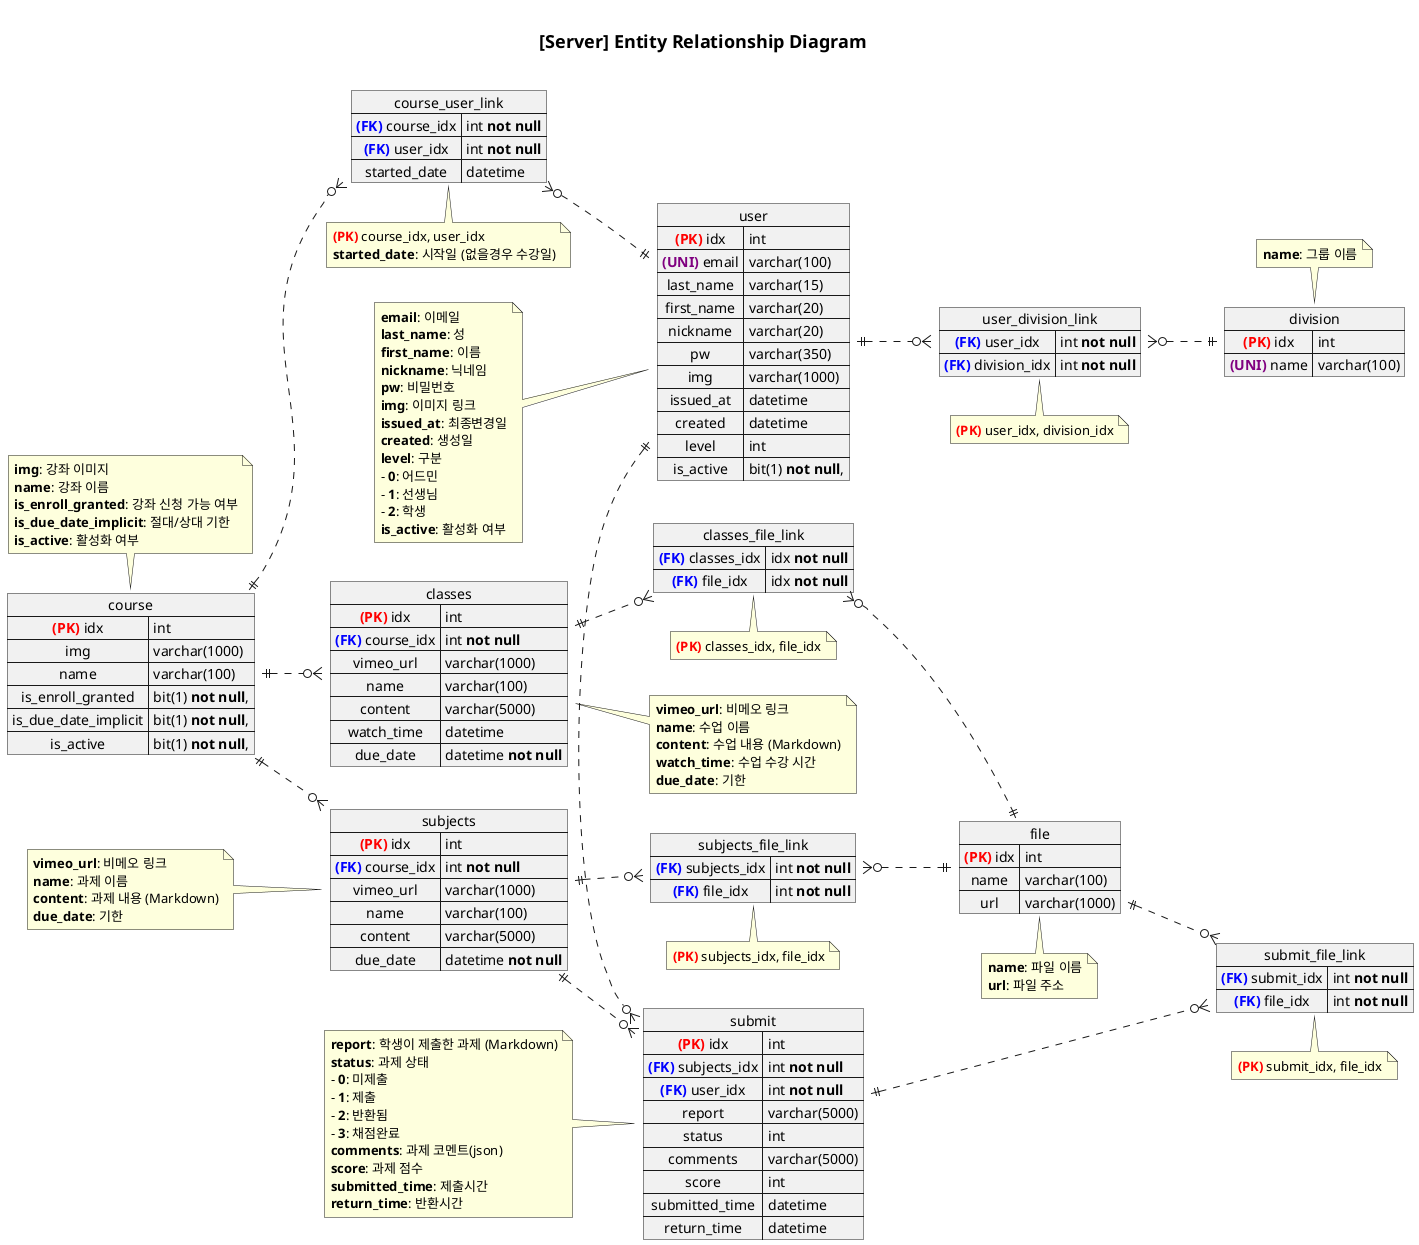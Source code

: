 @startuml erd

left to right direction

title

=[Server] Entity Relationship Diagram

end title

map course {
    <color:red>**(PK)**</color> idx => int
    img => varchar(1000)
    name => varchar(100)
    is_enroll_granted => bit(1) **not null**,
    is_due_date_implicit => bit(1) **not null**,
    is_active => bit(1) **not null**,
}
note top: **img**: 강좌 이미지\n**name**: 강좌 이름\n**is_enroll_granted**: 강좌 신청 가능 여부\n**is_due_date_implicit**: 절대/상대 기한\n**is_active**: 활성화 여부

map classes {
  <color:red>**(PK)**</color> idx => int
  <color:blue>**(FK)**</color> course_idx => int **not null**
  vimeo_url => varchar(1000)
  name => varchar(100)
  content => varchar(5000)
  watch_time => datetime
  due_date => datetime **not null**
}
note right: **vimeo_url**: 비메오 링크\n**name**: 수업 이름\n**content**: 수업 내용 (Markdown)\n**watch_time**: 수업 수강 시간\n**due_date**: 기한

map subjects {
  <color:red>**(PK)**</color> idx => int
  <color:blue>**(FK)**</color> course_idx => int **not null**
  vimeo_url => varchar(1000)
  name => varchar(100)
  content => varchar(5000)  
  due_date => datetime **not null**
}
note left: **vimeo_url**: 비메오 링크\n**name**: 과제 이름\n**content**: 과제 내용 (Markdown)\n**due_date**: 기한

map submit {
  <color:red>**(PK)**</color> idx => int
  <color:blue>**(FK)**</color> subjects_idx => int **not null**
  <color:blue>**(FK)**</color> user_idx => int **not null**

  report => varchar(5000)
  status => int
  comments => varchar(5000)
  score => int
  submitted_time => datetime
  return_time => datetime
}
note left: **report**: 학생이 제출한 과제 (Markdown)\n**status**: 과제 상태\n- **0**: 미제출\n- **1**: 제출\n- **2**: 반환됨\n- **3**: 채점완료\n**comments**: 과제 코멘트(json)\n**score**: 과제 점수\n**submitted_time**: 제출시간\n**return_time**: 반환시간


map file {
  <color:red>**(PK)**</color> idx => int
  name => varchar(100)
  url => varchar(1000)
}
note bottom: **name**: 파일 이름\n**url**: 파일 주소


map user {
  <color:red>**(PK)**</color> idx => int
  <color:purple>**(UNI)**</color> email => varchar(100)
  last_name => varchar(15)
  first_name => varchar(20)
  nickname => varchar(20)
  pw => varchar(350)
  img => varchar(1000)
  issued_at => datetime
  created => datetime
  level => int
  is_active => bit(1) **not null**,
}
note left: **email**: 이메일\n**last_name**: 성\n**first_name**: 이름\n**nickname**: 닉네임\n**pw**: 비밀번호\n**img**: 이미지 링크\n**issued_at**: 최종변경일\n**created**: 생성일\n**level**: 구분\n- **0**: 어드민\n- **1**: 선생님\n- **2**: 학생\n**is_active**: 활성화 여부



map division {
  <color:red>**(PK)**</color> idx => int
  <color:purple>**(UNI)**</color> name => varchar(100)
}
note top: **name**: 그룹 이름

map classes_file_link {
  <color:blue>**(FK)**</color> classes_idx => idx **not null**
  <color:blue>**(FK)**</color> file_idx => idx **not null**
}
note bottom: <color:red>**(PK)**</color> classes_idx, file_idx

map subjects_file_link {
  <color:blue>**(FK)**</color> subjects_idx => int **not null**
  <color:blue>**(FK)**</color> file_idx => int **not null**
}
note bottom: <color:red>**(PK)**</color> subjects_idx, file_idx

map submit_file_link {
  <color:blue>**(FK)**</color> submit_idx => int **not null**
  <color:blue>**(FK)**</color> file_idx => int **not null**
}
note bottom: <color:red>**(PK)**</color> submit_idx, file_idx

map course_user_link {
  <color:blue>**(FK)**</color> course_idx => int **not null**
  <color:blue>**(FK)**</color> user_idx => int **not null**
  started_date => datetime
}
note bottom: <color:red>**(PK)**</color> course_idx, user_idx\n**started_date**: 시작일 (없을경우 수강일)

map user_division_link {
  <color:blue>**(FK)**</color> user_idx => int **not null**
  <color:blue>**(FK)**</color> division_idx => int **not null**
}
note bottom: <color:red>**(PK)**</color> user_idx, division_idx



course ||..o{ course_user_link
course_user_link }o..|| user

user ||..o{ user_division_link
user_division_link }o..|| division

course ||..o{ classes
course ||..o{ subjects

classes ||..o{ classes_file_link
subjects ||..o{ subjects_file_link

classes_file_link }o..|| file
subjects_file_link }o..|| file



subjects ||..o{ submit
submit ||..o{ submit_file_link
file ||..o{ submit_file_link

user ||.right.o{ submit







' customer }o..|| instructor
' customer }o..|| brand_office

' instructor }o..|| brand_office

' lesson }o..|| customer
' lesson ||..|| course

' lesson_history_link }|..|| history
' lesson_history_link }|..|| lesson

' course_pose_link }|..|| course
' course_pose_link }|..|| pose

' body_status }o..|| customer

' customer_survey }o..|| customer

'inst_survey }o..|| instructor
'pose }..|| course

@enduml